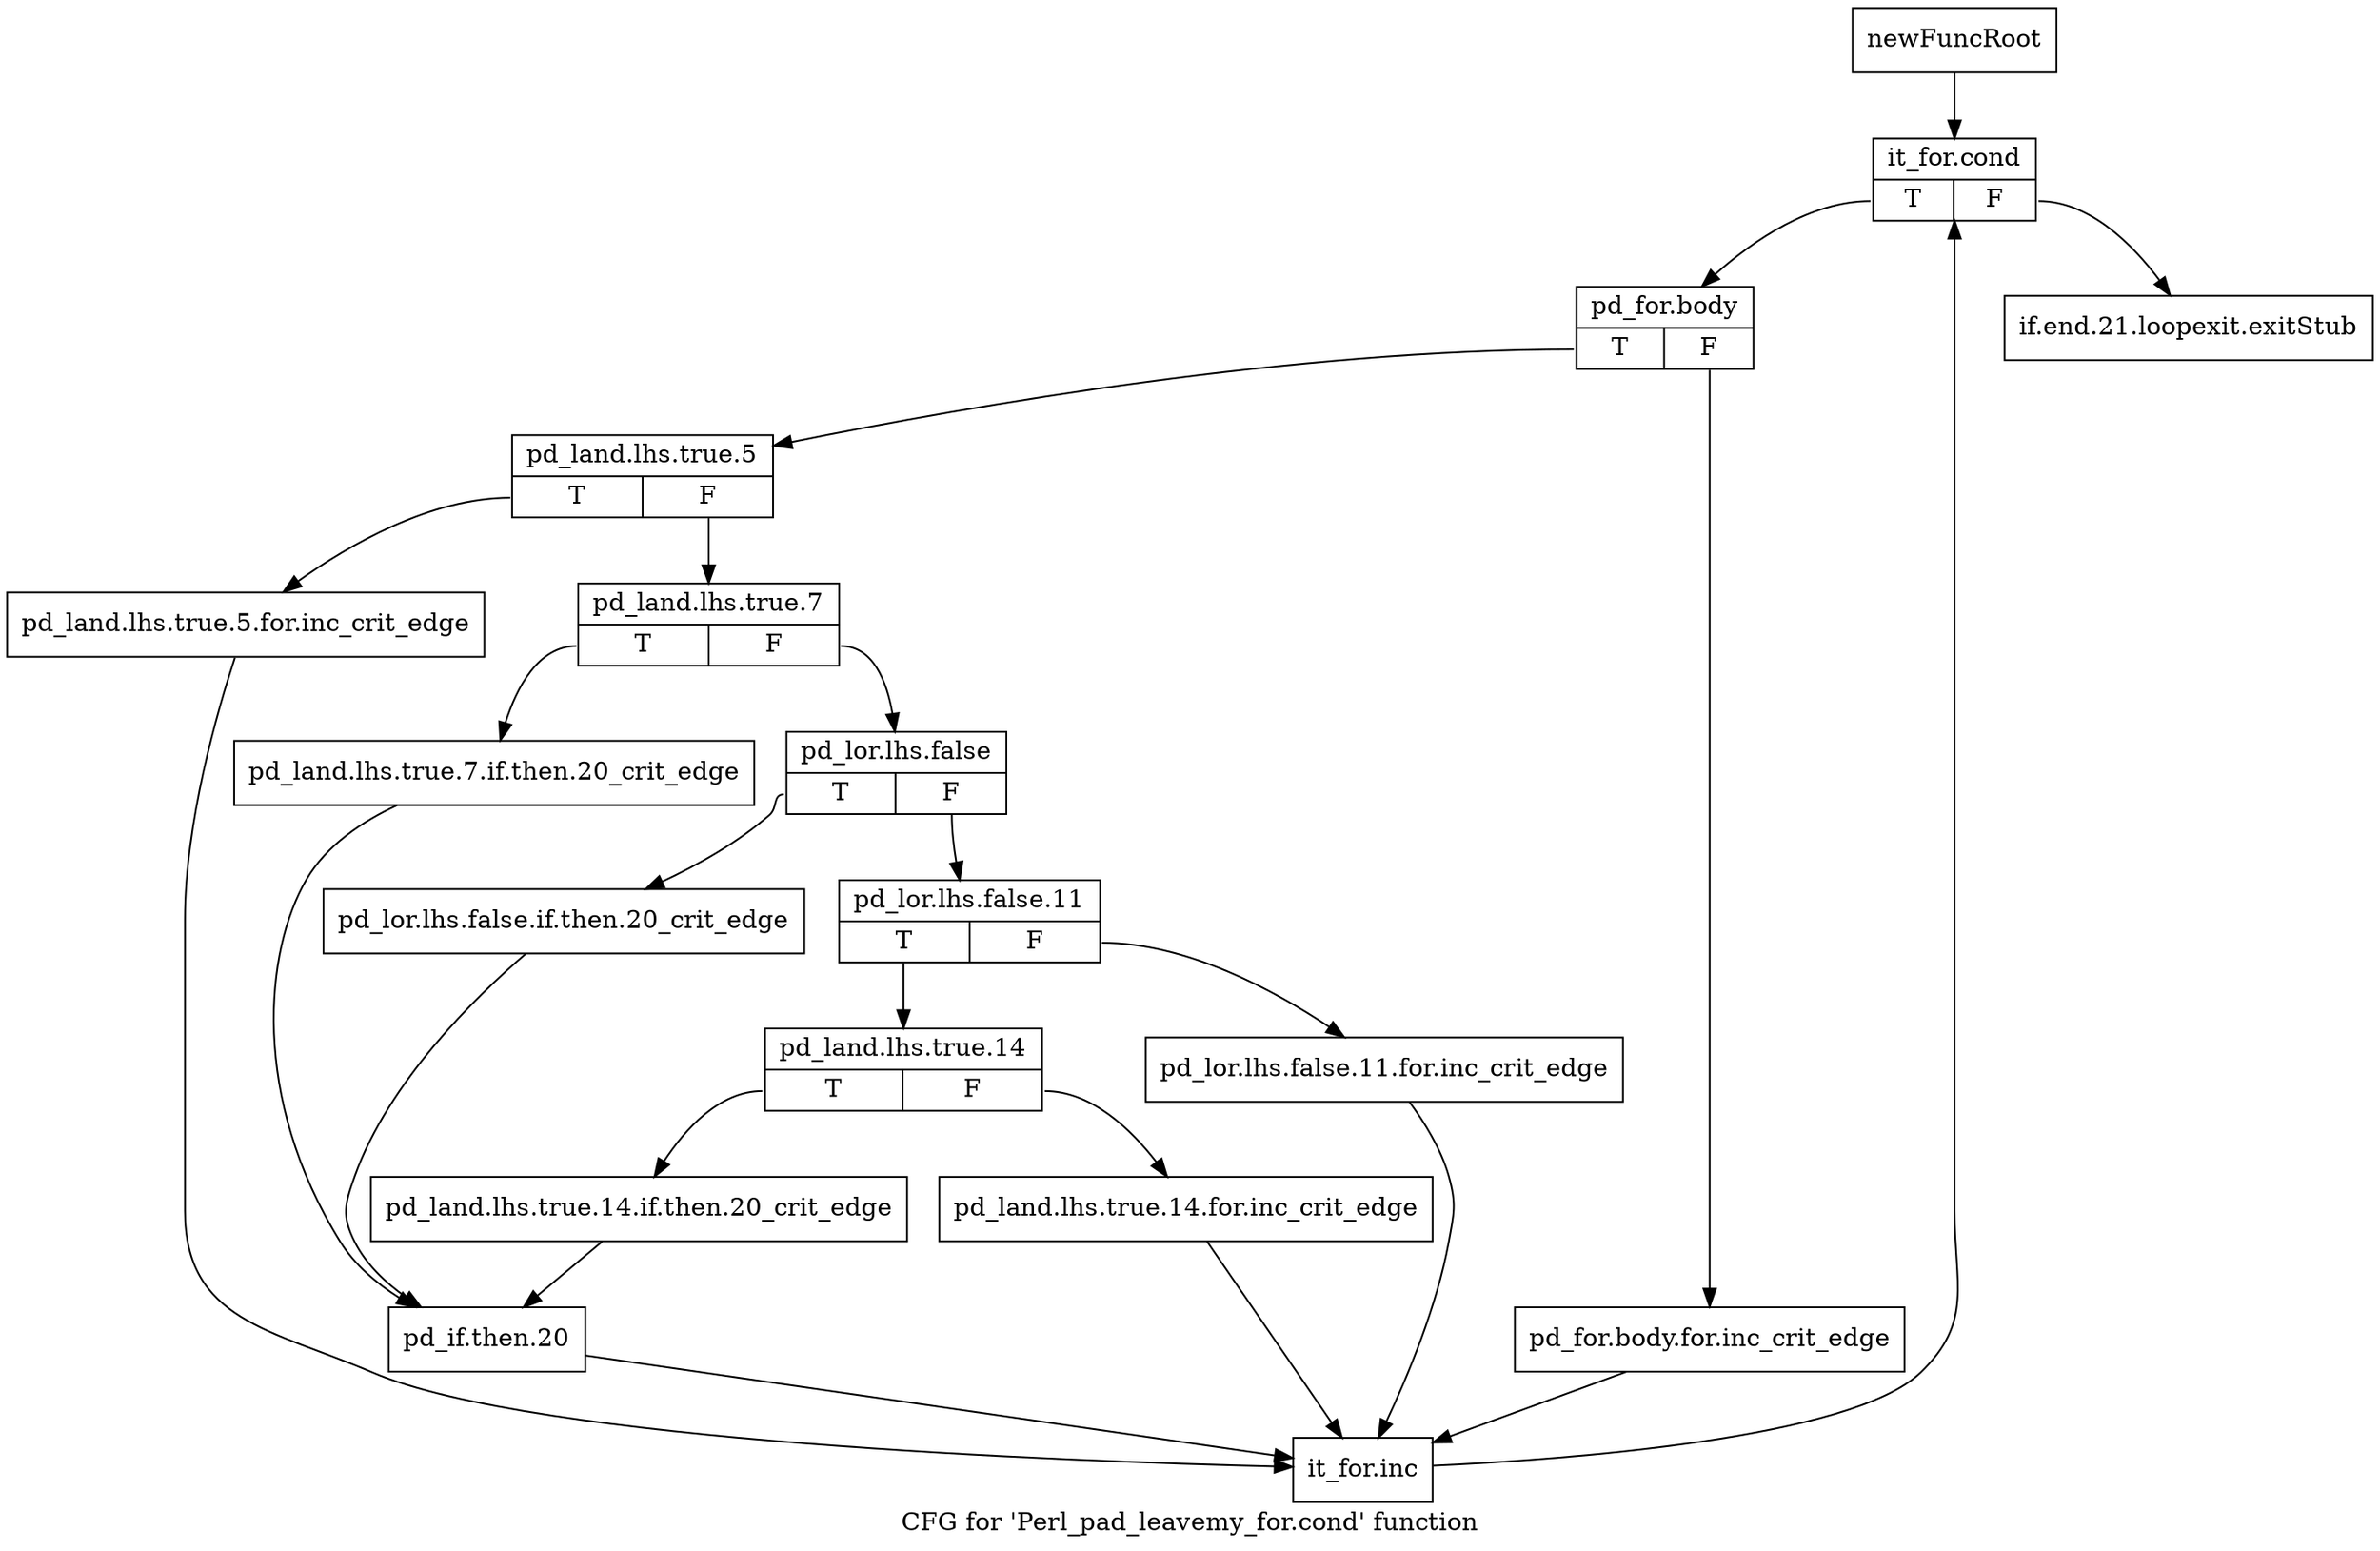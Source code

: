 digraph "CFG for 'Perl_pad_leavemy_for.cond' function" {
	label="CFG for 'Perl_pad_leavemy_for.cond' function";

	Node0x4cf96a0 [shape=record,label="{newFuncRoot}"];
	Node0x4cf96a0 -> Node0x4cf9740;
	Node0x4cf96f0 [shape=record,label="{if.end.21.loopexit.exitStub}"];
	Node0x4cf9740 [shape=record,label="{it_for.cond|{<s0>T|<s1>F}}"];
	Node0x4cf9740:s0 -> Node0x4cf9790;
	Node0x4cf9740:s1 -> Node0x4cf96f0;
	Node0x4cf9790 [shape=record,label="{pd_for.body|{<s0>T|<s1>F}}"];
	Node0x4cf9790:s0 -> Node0x4cf9830;
	Node0x4cf9790:s1 -> Node0x4cf97e0;
	Node0x4cf97e0 [shape=record,label="{pd_for.body.for.inc_crit_edge}"];
	Node0x4cf97e0 -> Node0x4cf9bf0;
	Node0x4cf9830 [shape=record,label="{pd_land.lhs.true.5|{<s0>T|<s1>F}}"];
	Node0x4cf9830:s0 -> Node0x4cf9ba0;
	Node0x4cf9830:s1 -> Node0x4cf9880;
	Node0x4cf9880 [shape=record,label="{pd_land.lhs.true.7|{<s0>T|<s1>F}}"];
	Node0x4cf9880:s0 -> Node0x4cf9b00;
	Node0x4cf9880:s1 -> Node0x4cf98d0;
	Node0x4cf98d0 [shape=record,label="{pd_lor.lhs.false|{<s0>T|<s1>F}}"];
	Node0x4cf98d0:s0 -> Node0x4cf9ab0;
	Node0x4cf98d0:s1 -> Node0x4cf9920;
	Node0x4cf9920 [shape=record,label="{pd_lor.lhs.false.11|{<s0>T|<s1>F}}"];
	Node0x4cf9920:s0 -> Node0x4cf99c0;
	Node0x4cf9920:s1 -> Node0x4cf9970;
	Node0x4cf9970 [shape=record,label="{pd_lor.lhs.false.11.for.inc_crit_edge}"];
	Node0x4cf9970 -> Node0x4cf9bf0;
	Node0x4cf99c0 [shape=record,label="{pd_land.lhs.true.14|{<s0>T|<s1>F}}"];
	Node0x4cf99c0:s0 -> Node0x4cf9a60;
	Node0x4cf99c0:s1 -> Node0x4cf9a10;
	Node0x4cf9a10 [shape=record,label="{pd_land.lhs.true.14.for.inc_crit_edge}"];
	Node0x4cf9a10 -> Node0x4cf9bf0;
	Node0x4cf9a60 [shape=record,label="{pd_land.lhs.true.14.if.then.20_crit_edge}"];
	Node0x4cf9a60 -> Node0x4cf9b50;
	Node0x4cf9ab0 [shape=record,label="{pd_lor.lhs.false.if.then.20_crit_edge}"];
	Node0x4cf9ab0 -> Node0x4cf9b50;
	Node0x4cf9b00 [shape=record,label="{pd_land.lhs.true.7.if.then.20_crit_edge}"];
	Node0x4cf9b00 -> Node0x4cf9b50;
	Node0x4cf9b50 [shape=record,label="{pd_if.then.20}"];
	Node0x4cf9b50 -> Node0x4cf9bf0;
	Node0x4cf9ba0 [shape=record,label="{pd_land.lhs.true.5.for.inc_crit_edge}"];
	Node0x4cf9ba0 -> Node0x4cf9bf0;
	Node0x4cf9bf0 [shape=record,label="{it_for.inc}"];
	Node0x4cf9bf0 -> Node0x4cf9740;
}
